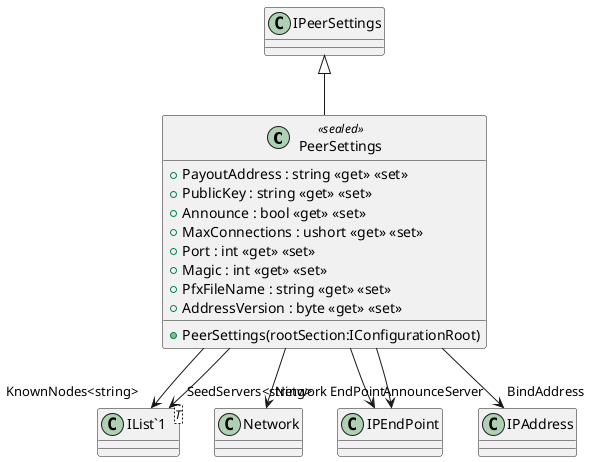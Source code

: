 @startuml
class PeerSettings <<sealed>> {
    + PeerSettings(rootSection:IConfigurationRoot)
    + PayoutAddress : string <<get>> <<set>>
    + PublicKey : string <<get>> <<set>>
    + Announce : bool <<get>> <<set>>
    + MaxConnections : ushort <<get>> <<set>>
    + Port : int <<get>> <<set>>
    + Magic : int <<get>> <<set>>
    + PfxFileName : string <<get>> <<set>>
    + AddressVersion : byte <<get>> <<set>>
}
class "IList`1"<T> {
}
IPeerSettings <|-- PeerSettings
PeerSettings --> "Network" Network
PeerSettings --> "AnnounceServer" IPEndPoint
PeerSettings --> "EndPoint" IPEndPoint
PeerSettings --> "BindAddress" IPAddress
PeerSettings --> "KnownNodes<string>" "IList`1"
PeerSettings --> "SeedServers<string>" "IList`1"
@enduml
